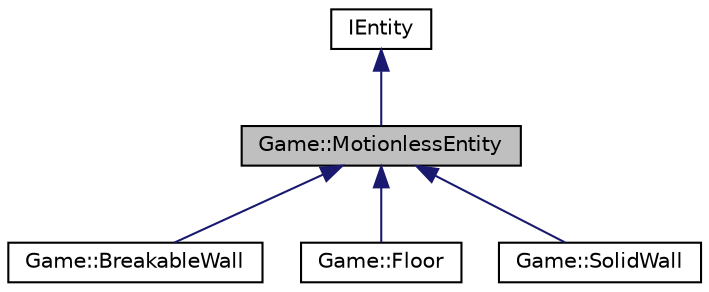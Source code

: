 digraph "Game::MotionlessEntity"
{
 // LATEX_PDF_SIZE
  edge [fontname="Helvetica",fontsize="10",labelfontname="Helvetica",labelfontsize="10"];
  node [fontname="Helvetica",fontsize="10",shape=record];
  Node1 [label="Game::MotionlessEntity",height=0.2,width=0.4,color="black", fillcolor="grey75", style="filled", fontcolor="black",tooltip=" "];
  Node2 -> Node1 [dir="back",color="midnightblue",fontsize="10",style="solid",fontname="Helvetica"];
  Node2 [label="IEntity",height=0.2,width=0.4,color="black", fillcolor="white", style="filled",URL="$class_i_entity.html",tooltip=" "];
  Node1 -> Node3 [dir="back",color="midnightblue",fontsize="10",style="solid",fontname="Helvetica"];
  Node3 [label="Game::BreakableWall",height=0.2,width=0.4,color="black", fillcolor="white", style="filled",URL="$class_game_1_1_breakable_wall.html",tooltip=" "];
  Node1 -> Node4 [dir="back",color="midnightblue",fontsize="10",style="solid",fontname="Helvetica"];
  Node4 [label="Game::Floor",height=0.2,width=0.4,color="black", fillcolor="white", style="filled",URL="$class_game_1_1_floor.html",tooltip=" "];
  Node1 -> Node5 [dir="back",color="midnightblue",fontsize="10",style="solid",fontname="Helvetica"];
  Node5 [label="Game::SolidWall",height=0.2,width=0.4,color="black", fillcolor="white", style="filled",URL="$class_game_1_1_solid_wall.html",tooltip=" "];
}
